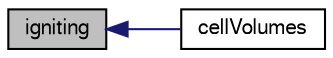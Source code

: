 digraph "igniting"
{
  bgcolor="transparent";
  edge [fontname="FreeSans",fontsize="10",labelfontname="FreeSans",labelfontsize="10"];
  node [fontname="FreeSans",fontsize="10",shape=record];
  rankdir="LR";
  Node876 [label="igniting",height=0.2,width=0.4,color="black", fillcolor="grey75", style="filled", fontcolor="black"];
  Node876 -> Node877 [dir="back",color="midnightblue",fontsize="10",style="solid",fontname="FreeSans"];
  Node877 [label="cellVolumes",height=0.2,width=0.4,color="black",URL="$a21838.html#a6072105c60f4d242fbc5f6a68708eaa9"];
}
